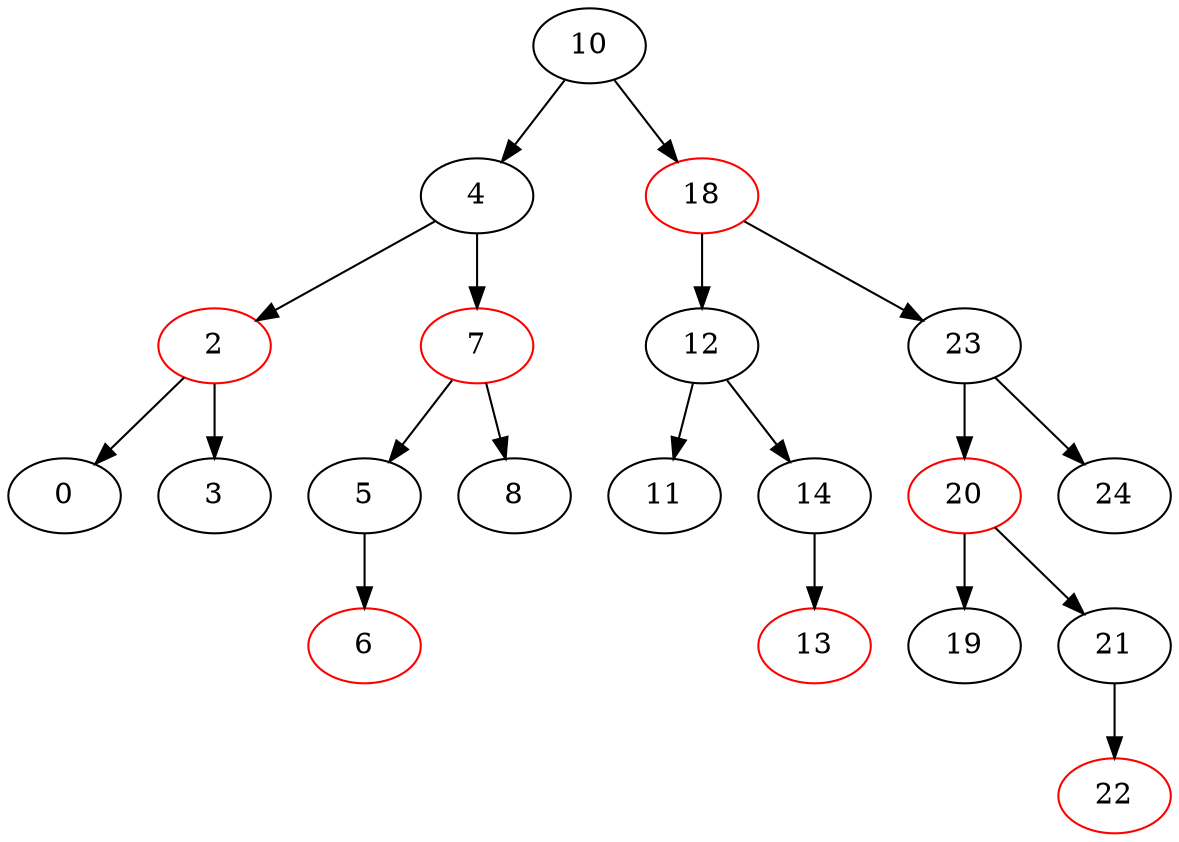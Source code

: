 digraph G { 
	10 [color=black];
	10 -> 4;
	4 [color=black];
	10 -> 18;
	18 [color=red];
	4 [color=black];
	4 -> 2;
	2 [color=red];
	4 -> 7;
	7 [color=red];
	18 [color=red];
	18 -> 12;
	12 [color=black];
	18 -> 23;
	23 [color=black];
	2 [color=red];
	2 -> 0;
	0 [color=black];
	2 -> 3;
	3 [color=black];
	7 [color=red];
	7 -> 5;
	5 [color=black];
	7 -> 8;
	8 [color=black];
	12 [color=black];
	12 -> 11;
	11 [color=black];
	12 -> 14;
	14 [color=black];
	23 [color=black];
	23 -> 20;
	20 [color=red];
	23 -> 24;
	24 [color=black];
	0 [color=black];
	3 [color=black];
	5 [color=black];
	5 -> 6;
	6 [color=red];
	8 [color=black];
	11 [color=black];
	14 [color=black];
	14 -> 13;
	13 [color=red];
	20 [color=red];
	20 -> 19;
	19 [color=black];
	20 -> 21;
	21 [color=black];
	24 [color=black];
	6 [color=red];
	13 [color=red];
	19 [color=black];
	21 [color=black];
	21 -> 22;
	22 [color=red];
	22 [color=red];
}
